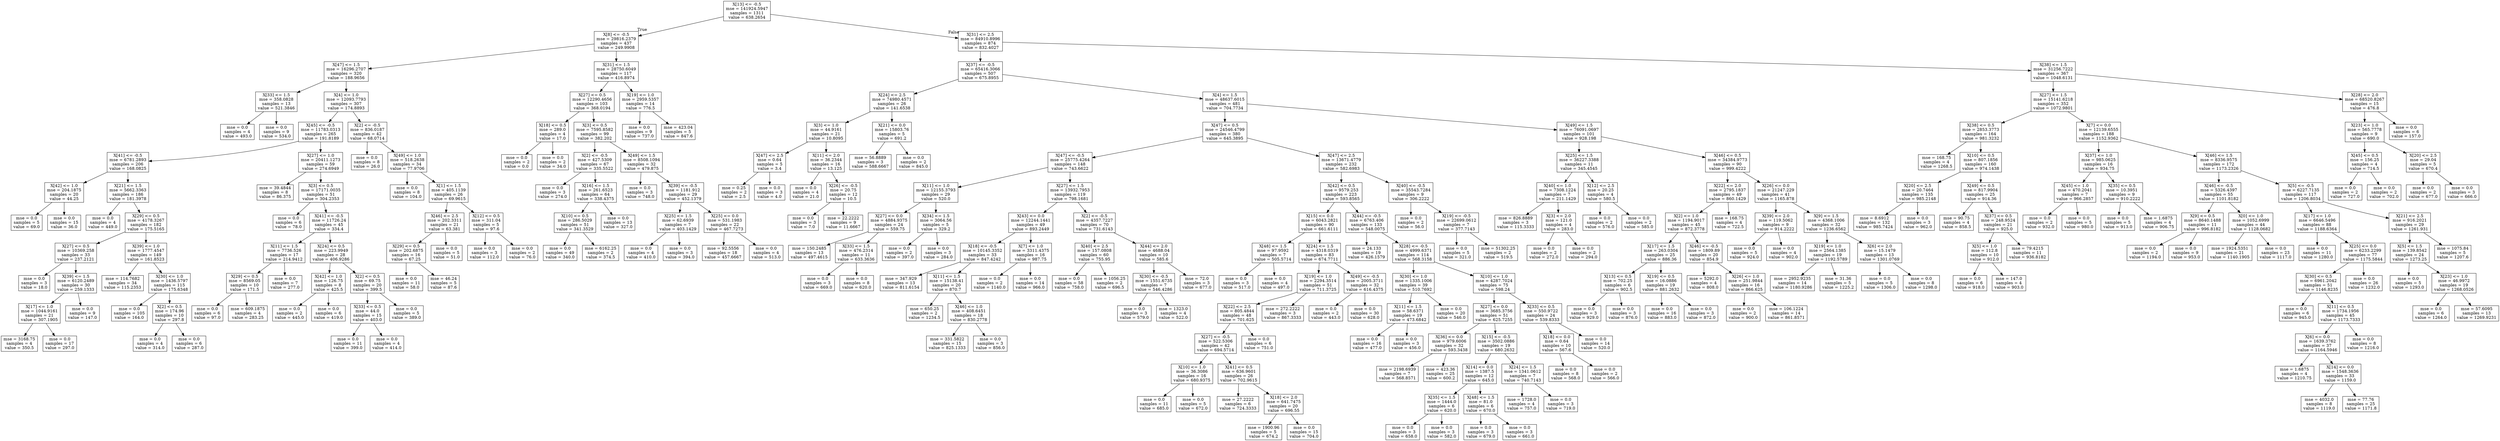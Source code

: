 digraph Tree {
node [shape=box] ;
0 [label="X[13] <= -0.5\nmse = 141924.5947\nsamples = 1311\nvalue = 638.2654"] ;
1 [label="X[8] <= -0.5\nmse = 29816.2379\nsamples = 437\nvalue = 249.9908"] ;
0 -> 1 [labeldistance=2.5, labelangle=45, headlabel="True"] ;
2 [label="X[47] <= 1.5\nmse = 16296.2707\nsamples = 320\nvalue = 188.9656"] ;
1 -> 2 ;
3 [label="X[33] <= 1.5\nmse = 358.0828\nsamples = 13\nvalue = 521.3846"] ;
2 -> 3 ;
4 [label="mse = 0.0\nsamples = 4\nvalue = 493.0"] ;
3 -> 4 ;
5 [label="mse = 0.0\nsamples = 9\nvalue = 534.0"] ;
3 -> 5 ;
6 [label="X[4] <= 1.0\nmse = 12093.7793\nsamples = 307\nvalue = 174.8893"] ;
2 -> 6 ;
7 [label="X[45] <= -0.5\nmse = 11783.0313\nsamples = 265\nvalue = 191.8189"] ;
6 -> 7 ;
8 [label="X[41] <= -0.5\nmse = 6781.2893\nsamples = 206\nvalue = 168.0825"] ;
7 -> 8 ;
9 [label="X[42] <= 1.0\nmse = 204.1875\nsamples = 20\nvalue = 44.25"] ;
8 -> 9 ;
10 [label="mse = 0.0\nsamples = 5\nvalue = 69.0"] ;
9 -> 10 ;
11 [label="mse = 0.0\nsamples = 15\nvalue = 36.0"] ;
9 -> 11 ;
12 [label="X[21] <= 1.5\nmse = 5662.3363\nsamples = 186\nvalue = 181.3978"] ;
8 -> 12 ;
13 [label="mse = 0.0\nsamples = 4\nvalue = 449.0"] ;
12 -> 13 ;
14 [label="X[29] <= 0.5\nmse = 4178.3267\nsamples = 182\nvalue = 175.5165"] ;
12 -> 14 ;
15 [label="X[27] <= 0.5\nmse = 10369.258\nsamples = 33\nvalue = 237.2121"] ;
14 -> 15 ;
16 [label="mse = 0.0\nsamples = 3\nvalue = 18.0"] ;
15 -> 16 ;
17 [label="X[39] <= 1.5\nmse = 6120.2489\nsamples = 30\nvalue = 259.1333"] ;
15 -> 17 ;
18 [label="X[17] <= 1.0\nmse = 1044.9161\nsamples = 21\nvalue = 307.1905"] ;
17 -> 18 ;
19 [label="mse = 3168.75\nsamples = 4\nvalue = 350.5"] ;
18 -> 19 ;
20 [label="mse = 0.0\nsamples = 17\nvalue = 297.0"] ;
18 -> 20 ;
21 [label="mse = 0.0\nsamples = 9\nvalue = 147.0"] ;
17 -> 21 ;
22 [label="X[39] <= 1.0\nmse = 1777.4547\nsamples = 149\nvalue = 161.8523"] ;
14 -> 22 ;
23 [label="mse = 114.7682\nsamples = 34\nvalue = 115.2353"] ;
22 -> 23 ;
24 [label="X[30] <= 1.0\nmse = 1436.5797\nsamples = 115\nvalue = 175.6348"] ;
22 -> 24 ;
25 [label="mse = 0.0\nsamples = 105\nvalue = 164.0"] ;
24 -> 25 ;
26 [label="X[2] <= 0.5\nmse = 174.96\nsamples = 10\nvalue = 297.8"] ;
24 -> 26 ;
27 [label="mse = 0.0\nsamples = 4\nvalue = 314.0"] ;
26 -> 27 ;
28 [label="mse = 0.0\nsamples = 6\nvalue = 287.0"] ;
26 -> 28 ;
29 [label="X[27] <= 1.0\nmse = 20411.1273\nsamples = 59\nvalue = 274.6949"] ;
7 -> 29 ;
30 [label="mse = 39.4844\nsamples = 8\nvalue = 86.375"] ;
29 -> 30 ;
31 [label="X[3] <= 0.5\nmse = 17171.0035\nsamples = 51\nvalue = 304.2353"] ;
29 -> 31 ;
32 [label="mse = 0.0\nsamples = 6\nvalue = 78.0"] ;
31 -> 32 ;
33 [label="X[41] <= -0.5\nmse = 11726.24\nsamples = 45\nvalue = 334.4"] ;
31 -> 33 ;
34 [label="X[11] <= 1.5\nmse = 7736.526\nsamples = 17\nvalue = 214.9412"] ;
33 -> 34 ;
35 [label="X[29] <= 0.5\nmse = 8569.05\nsamples = 10\nvalue = 171.5"] ;
34 -> 35 ;
36 [label="mse = 0.0\nsamples = 6\nvalue = 97.0"] ;
35 -> 36 ;
37 [label="mse = 609.1875\nsamples = 4\nvalue = 283.25"] ;
35 -> 37 ;
38 [label="mse = 0.0\nsamples = 7\nvalue = 277.0"] ;
34 -> 38 ;
39 [label="X[24] <= 0.5\nmse = 223.9949\nsamples = 28\nvalue = 406.9286"] ;
33 -> 39 ;
40 [label="X[42] <= 1.0\nmse = 126.75\nsamples = 8\nvalue = 425.5"] ;
39 -> 40 ;
41 [label="mse = 0.0\nsamples = 2\nvalue = 445.0"] ;
40 -> 41 ;
42 [label="mse = 0.0\nsamples = 6\nvalue = 419.0"] ;
40 -> 42 ;
43 [label="X[2] <= 0.5\nmse = 69.75\nsamples = 20\nvalue = 399.5"] ;
39 -> 43 ;
44 [label="X[33] <= 0.5\nmse = 44.0\nsamples = 15\nvalue = 403.0"] ;
43 -> 44 ;
45 [label="mse = 0.0\nsamples = 11\nvalue = 399.0"] ;
44 -> 45 ;
46 [label="mse = 0.0\nsamples = 4\nvalue = 414.0"] ;
44 -> 46 ;
47 [label="mse = 0.0\nsamples = 5\nvalue = 389.0"] ;
43 -> 47 ;
48 [label="X[2] <= -0.5\nmse = 836.0187\nsamples = 42\nvalue = 68.0714"] ;
6 -> 48 ;
49 [label="mse = 0.0\nsamples = 8\nvalue = 26.0"] ;
48 -> 49 ;
50 [label="X[49] <= 1.0\nmse = 518.2638\nsamples = 34\nvalue = 77.9706"] ;
48 -> 50 ;
51 [label="mse = 0.0\nsamples = 8\nvalue = 104.0"] ;
50 -> 51 ;
52 [label="X[1] <= 1.5\nmse = 405.1139\nsamples = 26\nvalue = 69.9615"] ;
50 -> 52 ;
53 [label="X[46] <= 2.5\nmse = 202.3311\nsamples = 21\nvalue = 63.381"] ;
52 -> 53 ;
54 [label="X[29] <= 0.5\nmse = 202.6875\nsamples = 16\nvalue = 67.25"] ;
53 -> 54 ;
55 [label="mse = 0.0\nsamples = 11\nvalue = 58.0"] ;
54 -> 55 ;
56 [label="mse = 46.24\nsamples = 5\nvalue = 87.6"] ;
54 -> 56 ;
57 [label="mse = 0.0\nsamples = 5\nvalue = 51.0"] ;
53 -> 57 ;
58 [label="X[12] <= 0.5\nmse = 311.04\nsamples = 5\nvalue = 97.6"] ;
52 -> 58 ;
59 [label="mse = 0.0\nsamples = 3\nvalue = 112.0"] ;
58 -> 59 ;
60 [label="mse = 0.0\nsamples = 2\nvalue = 76.0"] ;
58 -> 60 ;
61 [label="X[31] <= 1.5\nmse = 28750.6049\nsamples = 117\nvalue = 416.8974"] ;
1 -> 61 ;
62 [label="X[27] <= 0.5\nmse = 12290.4656\nsamples = 103\nvalue = 368.0194"] ;
61 -> 62 ;
63 [label="X[18] <= 0.5\nmse = 289.0\nsamples = 4\nvalue = 17.0"] ;
62 -> 63 ;
64 [label="mse = 0.0\nsamples = 2\nvalue = 0.0"] ;
63 -> 64 ;
65 [label="mse = 0.0\nsamples = 2\nvalue = 34.0"] ;
63 -> 65 ;
66 [label="X[3] <= 0.5\nmse = 7595.8582\nsamples = 99\nvalue = 382.202"] ;
62 -> 66 ;
67 [label="X[2] <= -0.5\nmse = 427.5309\nsamples = 67\nvalue = 335.5522"] ;
66 -> 67 ;
68 [label="mse = 0.0\nsamples = 3\nvalue = 274.0"] ;
67 -> 68 ;
69 [label="X[16] <= 1.5\nmse = 261.6523\nsamples = 64\nvalue = 338.4375"] ;
67 -> 69 ;
70 [label="X[10] <= 0.5\nmse = 286.5029\nsamples = 51\nvalue = 341.3529"] ;
69 -> 70 ;
71 [label="mse = 0.0\nsamples = 49\nvalue = 340.0"] ;
70 -> 71 ;
72 [label="mse = 6162.25\nsamples = 2\nvalue = 374.5"] ;
70 -> 72 ;
73 [label="mse = 0.0\nsamples = 13\nvalue = 327.0"] ;
69 -> 73 ;
74 [label="X[49] <= 1.5\nmse = 8508.1094\nsamples = 32\nvalue = 479.875"] ;
66 -> 74 ;
75 [label="mse = 0.0\nsamples = 3\nvalue = 748.0"] ;
74 -> 75 ;
76 [label="X[39] <= -0.5\nmse = 1181.912\nsamples = 29\nvalue = 452.1379"] ;
74 -> 76 ;
77 [label="X[25] <= 1.5\nmse = 62.6939\nsamples = 7\nvalue = 403.1429"] ;
76 -> 77 ;
78 [label="mse = 0.0\nsamples = 4\nvalue = 410.0"] ;
77 -> 78 ;
79 [label="mse = 0.0\nsamples = 3\nvalue = 394.0"] ;
77 -> 79 ;
80 [label="X[25] <= 0.0\nmse = 531.1983\nsamples = 22\nvalue = 467.7273"] ;
76 -> 80 ;
81 [label="mse = 92.5556\nsamples = 18\nvalue = 457.6667"] ;
80 -> 81 ;
82 [label="mse = 0.0\nsamples = 4\nvalue = 513.0"] ;
80 -> 82 ;
83 [label="X[19] <= 1.0\nmse = 2959.5357\nsamples = 14\nvalue = 776.5"] ;
61 -> 83 ;
84 [label="mse = 0.0\nsamples = 9\nvalue = 737.0"] ;
83 -> 84 ;
85 [label="mse = 423.04\nsamples = 5\nvalue = 847.6"] ;
83 -> 85 ;
86 [label="X[31] <= 2.5\nmse = 84910.8996\nsamples = 874\nvalue = 832.4027"] ;
0 -> 86 [labeldistance=2.5, labelangle=-45, headlabel="False"] ;
87 [label="X[37] <= -0.5\nmse = 65416.3066\nsamples = 507\nvalue = 675.8955"] ;
86 -> 87 ;
88 [label="X[24] <= 2.5\nmse = 74980.4571\nsamples = 26\nvalue = 141.6538"] ;
87 -> 88 ;
89 [label="X[3] <= 1.0\nmse = 44.9161\nsamples = 21\nvalue = 10.8095"] ;
88 -> 89 ;
90 [label="X[47] <= 2.5\nmse = 0.64\nsamples = 5\nvalue = 3.4"] ;
89 -> 90 ;
91 [label="mse = 0.25\nsamples = 2\nvalue = 2.5"] ;
90 -> 91 ;
92 [label="mse = 0.0\nsamples = 3\nvalue = 4.0"] ;
90 -> 92 ;
93 [label="X[11] <= 2.0\nmse = 36.2344\nsamples = 16\nvalue = 13.125"] ;
89 -> 93 ;
94 [label="mse = 0.0\nsamples = 4\nvalue = 21.0"] ;
93 -> 94 ;
95 [label="X[26] <= -0.5\nmse = 20.75\nsamples = 12\nvalue = 10.5"] ;
93 -> 95 ;
96 [label="mse = 0.0\nsamples = 3\nvalue = 7.0"] ;
95 -> 96 ;
97 [label="mse = 22.2222\nsamples = 9\nvalue = 11.6667"] ;
95 -> 97 ;
98 [label="X[21] <= 0.0\nmse = 15803.76\nsamples = 5\nvalue = 691.2"] ;
88 -> 98 ;
99 [label="mse = 56.8889\nsamples = 3\nvalue = 588.6667"] ;
98 -> 99 ;
100 [label="mse = 0.0\nsamples = 2\nvalue = 845.0"] ;
98 -> 100 ;
101 [label="X[4] <= 1.5\nmse = 48637.6015\nsamples = 481\nvalue = 704.7734"] ;
87 -> 101 ;
102 [label="X[47] <= 0.5\nmse = 24546.4799\nsamples = 380\nvalue = 645.3895"] ;
101 -> 102 ;
103 [label="X[47] <= -0.5\nmse = 25775.4264\nsamples = 148\nvalue = 743.6622"] ;
102 -> 103 ;
104 [label="X[11] <= 1.0\nmse = 12155.3793\nsamples = 29\nvalue = 520.0"] ;
103 -> 104 ;
105 [label="X[27] <= 0.0\nmse = 4884.9375\nsamples = 24\nvalue = 559.75"] ;
104 -> 105 ;
106 [label="mse = 150.2485\nsamples = 13\nvalue = 497.4615"] ;
105 -> 106 ;
107 [label="X[33] <= 1.5\nmse = 476.2314\nsamples = 11\nvalue = 633.3636"] ;
105 -> 107 ;
108 [label="mse = 0.0\nsamples = 3\nvalue = 669.0"] ;
107 -> 108 ;
109 [label="mse = 0.0\nsamples = 8\nvalue = 620.0"] ;
107 -> 109 ;
110 [label="X[34] <= 1.5\nmse = 3064.56\nsamples = 5\nvalue = 329.2"] ;
104 -> 110 ;
111 [label="mse = 0.0\nsamples = 2\nvalue = 397.0"] ;
110 -> 111 ;
112 [label="mse = 0.0\nsamples = 3\nvalue = 284.0"] ;
110 -> 112 ;
113 [label="X[27] <= 1.5\nmse = 13932.7953\nsamples = 119\nvalue = 798.1681"] ;
103 -> 113 ;
114 [label="X[43] <= 0.0\nmse = 12244.1441\nsamples = 49\nvalue = 893.2449"] ;
113 -> 114 ;
115 [label="X[18] <= -0.5\nmse = 10145.3352\nsamples = 33\nvalue = 847.4242"] ;
114 -> 115 ;
116 [label="mse = 347.929\nsamples = 13\nvalue = 811.6154"] ;
115 -> 116 ;
117 [label="X[11] <= 1.5\nmse = 15138.41\nsamples = 20\nvalue = 870.7"] ;
115 -> 117 ;
118 [label="mse = 650.25\nsamples = 2\nvalue = 1234.5"] ;
117 -> 118 ;
119 [label="X[46] <= 1.0\nmse = 408.6451\nsamples = 18\nvalue = 830.2778"] ;
117 -> 119 ;
120 [label="mse = 331.5822\nsamples = 15\nvalue = 825.1333"] ;
119 -> 120 ;
121 [label="mse = 0.0\nsamples = 3\nvalue = 856.0"] ;
119 -> 121 ;
122 [label="X[7] <= 1.0\nmse = 3311.4375\nsamples = 16\nvalue = 987.75"] ;
114 -> 122 ;
123 [label="mse = 0.0\nsamples = 2\nvalue = 1140.0"] ;
122 -> 123 ;
124 [label="mse = 0.0\nsamples = 14\nvalue = 966.0"] ;
122 -> 124 ;
125 [label="X[2] <= -0.5\nmse = 4357.7227\nsamples = 70\nvalue = 731.6143"] ;
113 -> 125 ;
126 [label="X[40] <= 2.5\nmse = 157.0808\nsamples = 60\nvalue = 755.95"] ;
125 -> 126 ;
127 [label="mse = 0.0\nsamples = 58\nvalue = 758.0"] ;
126 -> 127 ;
128 [label="mse = 1056.25\nsamples = 2\nvalue = 696.5"] ;
126 -> 128 ;
129 [label="X[44] <= 2.0\nmse = 4688.04\nsamples = 10\nvalue = 585.6"] ;
125 -> 129 ;
130 [label="X[30] <= -0.5\nmse = 1551.6735\nsamples = 7\nvalue = 546.4286"] ;
129 -> 130 ;
131 [label="mse = 0.0\nsamples = 3\nvalue = 579.0"] ;
130 -> 131 ;
132 [label="mse = 1323.0\nsamples = 4\nvalue = 522.0"] ;
130 -> 132 ;
133 [label="mse = 72.0\nsamples = 3\nvalue = 677.0"] ;
129 -> 133 ;
134 [label="X[47] <= 2.5\nmse = 13671.4779\nsamples = 232\nvalue = 582.6983"] ;
102 -> 134 ;
135 [label="X[42] <= 0.5\nmse = 9579.253\nsamples = 223\nvalue = 593.8565"] ;
134 -> 135 ;
136 [label="X[15] <= 0.0\nmse = 6043.2821\nsamples = 90\nvalue = 661.6111"] ;
135 -> 136 ;
137 [label="X[48] <= 1.5\nmse = 97.9592\nsamples = 7\nvalue = 505.5714"] ;
136 -> 137 ;
138 [label="mse = 0.0\nsamples = 3\nvalue = 517.0"] ;
137 -> 138 ;
139 [label="mse = 0.0\nsamples = 4\nvalue = 497.0"] ;
137 -> 139 ;
140 [label="X[24] <= 1.5\nmse = 4318.0319\nsamples = 83\nvalue = 674.7711"] ;
136 -> 140 ;
141 [label="X[19] <= 1.0\nmse = 2294.3514\nsamples = 51\nvalue = 711.3725"] ;
140 -> 141 ;
142 [label="X[22] <= 2.5\nmse = 805.4844\nsamples = 48\nvalue = 701.625"] ;
141 -> 142 ;
143 [label="X[27] <= -0.5\nmse = 522.5306\nsamples = 42\nvalue = 694.5714"] ;
142 -> 143 ;
144 [label="X[10] <= 1.0\nmse = 36.3086\nsamples = 16\nvalue = 680.9375"] ;
143 -> 144 ;
145 [label="mse = 0.0\nsamples = 11\nvalue = 685.0"] ;
144 -> 145 ;
146 [label="mse = 0.0\nsamples = 5\nvalue = 672.0"] ;
144 -> 146 ;
147 [label="X[41] <= 0.5\nmse = 636.9601\nsamples = 26\nvalue = 702.9615"] ;
143 -> 147 ;
148 [label="mse = 27.2222\nsamples = 6\nvalue = 724.3333"] ;
147 -> 148 ;
149 [label="X[18] <= 2.0\nmse = 641.7475\nsamples = 20\nvalue = 696.55"] ;
147 -> 149 ;
150 [label="mse = 1900.96\nsamples = 5\nvalue = 674.2"] ;
149 -> 150 ;
151 [label="mse = 0.0\nsamples = 15\nvalue = 704.0"] ;
149 -> 151 ;
152 [label="mse = 0.0\nsamples = 6\nvalue = 751.0"] ;
142 -> 152 ;
153 [label="mse = 272.2222\nsamples = 3\nvalue = 867.3333"] ;
141 -> 153 ;
154 [label="X[49] <= -0.5\nmse = 2005.3711\nsamples = 32\nvalue = 616.4375"] ;
140 -> 154 ;
155 [label="mse = 0.0\nsamples = 2\nvalue = 443.0"] ;
154 -> 155 ;
156 [label="mse = 0.0\nsamples = 30\nvalue = 628.0"] ;
154 -> 156 ;
157 [label="X[44] <= -0.5\nmse = 6763.406\nsamples = 133\nvalue = 548.0075"] ;
135 -> 157 ;
158 [label="mse = 24.133\nsamples = 19\nvalue = 426.1579"] ;
157 -> 158 ;
159 [label="X[28] <= -0.5\nmse = 4999.6371\nsamples = 114\nvalue = 568.3158"] ;
157 -> 159 ;
160 [label="X[30] <= 1.0\nmse = 1335.1006\nsamples = 39\nvalue = 510.7692"] ;
159 -> 160 ;
161 [label="X[11] <= 1.5\nmse = 58.6371\nsamples = 19\nvalue = 473.6842"] ;
160 -> 161 ;
162 [label="mse = 0.0\nsamples = 16\nvalue = 477.0"] ;
161 -> 162 ;
163 [label="mse = 0.0\nsamples = 3\nvalue = 456.0"] ;
161 -> 163 ;
164 [label="mse = 0.0\nsamples = 20\nvalue = 546.0"] ;
160 -> 164 ;
165 [label="X[10] <= 1.0\nmse = 4287.7024\nsamples = 75\nvalue = 598.24"] ;
159 -> 165 ;
166 [label="X[27] <= 0.0\nmse = 3685.3756\nsamples = 51\nvalue = 625.7255"] ;
165 -> 166 ;
167 [label="X[36] <= 0.0\nmse = 979.6006\nsamples = 32\nvalue = 593.3438"] ;
166 -> 167 ;
168 [label="mse = 2198.6939\nsamples = 7\nvalue = 568.8571"] ;
167 -> 168 ;
169 [label="mse = 423.36\nsamples = 25\nvalue = 600.2"] ;
167 -> 169 ;
170 [label="X[15] <= -0.5\nmse = 3502.0886\nsamples = 19\nvalue = 680.2632"] ;
166 -> 170 ;
171 [label="X[14] <= 0.0\nmse = 1387.5\nsamples = 12\nvalue = 645.0"] ;
170 -> 171 ;
172 [label="X[35] <= 1.5\nmse = 1444.0\nsamples = 6\nvalue = 620.0"] ;
171 -> 172 ;
173 [label="mse = 0.0\nsamples = 3\nvalue = 658.0"] ;
172 -> 173 ;
174 [label="mse = 0.0\nsamples = 3\nvalue = 582.0"] ;
172 -> 174 ;
175 [label="X[48] <= 1.5\nmse = 81.0\nsamples = 6\nvalue = 670.0"] ;
171 -> 175 ;
176 [label="mse = 0.0\nsamples = 3\nvalue = 679.0"] ;
175 -> 176 ;
177 [label="mse = 0.0\nsamples = 3\nvalue = 661.0"] ;
175 -> 177 ;
178 [label="X[24] <= 1.5\nmse = 1341.0612\nsamples = 7\nvalue = 740.7143"] ;
170 -> 178 ;
179 [label="mse = 1728.0\nsamples = 4\nvalue = 757.0"] ;
178 -> 179 ;
180 [label="mse = 0.0\nsamples = 3\nvalue = 719.0"] ;
178 -> 180 ;
181 [label="X[33] <= 0.5\nmse = 550.9722\nsamples = 24\nvalue = 539.8333"] ;
165 -> 181 ;
182 [label="X[18] <= 0.0\nmse = 0.64\nsamples = 10\nvalue = 567.6"] ;
181 -> 182 ;
183 [label="mse = 0.0\nsamples = 8\nvalue = 568.0"] ;
182 -> 183 ;
184 [label="mse = 0.0\nsamples = 2\nvalue = 566.0"] ;
182 -> 184 ;
185 [label="mse = 0.0\nsamples = 14\nvalue = 520.0"] ;
181 -> 185 ;
186 [label="X[40] <= -0.5\nmse = 35543.7284\nsamples = 9\nvalue = 306.2222"] ;
134 -> 186 ;
187 [label="mse = 0.0\nsamples = 2\nvalue = 56.0"] ;
186 -> 187 ;
188 [label="X[19] <= -0.5\nmse = 22699.0612\nsamples = 7\nvalue = 377.7143"] ;
186 -> 188 ;
189 [label="mse = 0.0\nsamples = 5\nvalue = 321.0"] ;
188 -> 189 ;
190 [label="mse = 51302.25\nsamples = 2\nvalue = 519.5"] ;
188 -> 190 ;
191 [label="X[49] <= 1.5\nmse = 76091.0697\nsamples = 101\nvalue = 928.198"] ;
101 -> 191 ;
192 [label="X[25] <= 1.5\nmse = 36227.3388\nsamples = 11\nvalue = 345.4545"] ;
191 -> 192 ;
193 [label="X[40] <= 1.0\nmse = 7308.1224\nsamples = 7\nvalue = 211.1429"] ;
192 -> 193 ;
194 [label="mse = 826.8889\nsamples = 3\nvalue = 115.3333"] ;
193 -> 194 ;
195 [label="X[3] <= 2.0\nmse = 121.0\nsamples = 4\nvalue = 283.0"] ;
193 -> 195 ;
196 [label="mse = 0.0\nsamples = 2\nvalue = 272.0"] ;
195 -> 196 ;
197 [label="mse = 0.0\nsamples = 2\nvalue = 294.0"] ;
195 -> 197 ;
198 [label="X[12] <= 2.5\nmse = 20.25\nsamples = 4\nvalue = 580.5"] ;
192 -> 198 ;
199 [label="mse = 0.0\nsamples = 2\nvalue = 576.0"] ;
198 -> 199 ;
200 [label="mse = 0.0\nsamples = 2\nvalue = 585.0"] ;
198 -> 200 ;
201 [label="X[46] <= 0.5\nmse = 34384.9773\nsamples = 90\nvalue = 999.4222"] ;
191 -> 201 ;
202 [label="X[22] <= 2.0\nmse = 2795.1837\nsamples = 49\nvalue = 860.1429"] ;
201 -> 202 ;
203 [label="X[2] <= 1.0\nmse = 1194.9017\nsamples = 45\nvalue = 872.3778"] ;
202 -> 203 ;
204 [label="X[17] <= 1.5\nmse = 263.0304\nsamples = 25\nvalue = 886.36"] ;
203 -> 204 ;
205 [label="X[13] <= 0.5\nmse = 702.25\nsamples = 6\nvalue = 902.5"] ;
204 -> 205 ;
206 [label="mse = 0.0\nsamples = 3\nvalue = 929.0"] ;
205 -> 206 ;
207 [label="mse = 0.0\nsamples = 3\nvalue = 876.0"] ;
205 -> 207 ;
208 [label="X[19] <= 0.5\nmse = 16.0886\nsamples = 19\nvalue = 881.2632"] ;
204 -> 208 ;
209 [label="mse = 0.0\nsamples = 16\nvalue = 883.0"] ;
208 -> 209 ;
210 [label="mse = 0.0\nsamples = 3\nvalue = 872.0"] ;
208 -> 210 ;
211 [label="X[46] <= -0.5\nmse = 1809.89\nsamples = 20\nvalue = 854.9"] ;
203 -> 211 ;
212 [label="mse = 5292.0\nsamples = 4\nvalue = 808.0"] ;
211 -> 212 ;
213 [label="X[26] <= 1.0\nmse = 251.9844\nsamples = 16\nvalue = 866.625"] ;
211 -> 213 ;
214 [label="mse = 0.0\nsamples = 2\nvalue = 900.0"] ;
213 -> 214 ;
215 [label="mse = 106.1224\nsamples = 14\nvalue = 861.8571"] ;
213 -> 215 ;
216 [label="mse = 168.75\nsamples = 4\nvalue = 722.5"] ;
202 -> 216 ;
217 [label="X[26] <= 0.0\nmse = 21247.229\nsamples = 41\nvalue = 1165.878"] ;
201 -> 217 ;
218 [label="X[39] <= 2.0\nmse = 119.5062\nsamples = 9\nvalue = 914.2222"] ;
217 -> 218 ;
219 [label="mse = 0.0\nsamples = 5\nvalue = 924.0"] ;
218 -> 219 ;
220 [label="mse = 0.0\nsamples = 4\nvalue = 902.0"] ;
218 -> 220 ;
221 [label="X[9] <= 1.5\nmse = 4368.1006\nsamples = 32\nvalue = 1236.6562"] ;
217 -> 221 ;
222 [label="X[19] <= 1.0\nmse = 2564.1385\nsamples = 19\nvalue = 1192.5789"] ;
221 -> 222 ;
223 [label="mse = 2952.9235\nsamples = 14\nvalue = 1180.9286"] ;
222 -> 223 ;
224 [label="mse = 31.36\nsamples = 5\nvalue = 1225.2"] ;
222 -> 224 ;
225 [label="X[6] <= 2.0\nmse = 15.1479\nsamples = 13\nvalue = 1301.0769"] ;
221 -> 225 ;
226 [label="mse = 0.0\nsamples = 5\nvalue = 1306.0"] ;
225 -> 226 ;
227 [label="mse = 0.0\nsamples = 8\nvalue = 1298.0"] ;
225 -> 227 ;
228 [label="X[38] <= 1.5\nmse = 31256.7222\nsamples = 367\nvalue = 1048.6131"] ;
86 -> 228 ;
229 [label="X[27] <= 1.5\nmse = 15141.6218\nsamples = 352\nvalue = 1072.9801"] ;
228 -> 229 ;
230 [label="X[38] <= 0.5\nmse = 2853.3773\nsamples = 164\nvalue = 981.3232"] ;
229 -> 230 ;
231 [label="mse = 168.75\nsamples = 4\nvalue = 1268.5"] ;
230 -> 231 ;
232 [label="X[10] <= 0.5\nmse = 807.1856\nsamples = 160\nvalue = 974.1438"] ;
230 -> 232 ;
233 [label="X[20] <= 2.5\nmse = 20.7464\nsamples = 135\nvalue = 985.2148"] ;
232 -> 233 ;
234 [label="mse = 8.6912\nsamples = 132\nvalue = 985.7424"] ;
233 -> 234 ;
235 [label="mse = 0.0\nsamples = 3\nvalue = 962.0"] ;
233 -> 235 ;
236 [label="X[49] <= 0.5\nmse = 817.9904\nsamples = 25\nvalue = 914.36"] ;
232 -> 236 ;
237 [label="mse = 90.75\nsamples = 4\nvalue = 858.5"] ;
236 -> 237 ;
238 [label="X[37] <= 0.5\nmse = 248.9524\nsamples = 21\nvalue = 925.0"] ;
236 -> 238 ;
239 [label="X[5] <= 1.0\nmse = 112.8\nsamples = 10\nvalue = 912.0"] ;
238 -> 239 ;
240 [label="mse = 0.0\nsamples = 6\nvalue = 918.0"] ;
239 -> 240 ;
241 [label="mse = 147.0\nsamples = 4\nvalue = 903.0"] ;
239 -> 241 ;
242 [label="mse = 79.4215\nsamples = 11\nvalue = 936.8182"] ;
238 -> 242 ;
243 [label="X[7] <= 0.0\nmse = 12139.6555\nsamples = 188\nvalue = 1152.9362"] ;
229 -> 243 ;
244 [label="X[37] <= 1.0\nmse = 985.0625\nsamples = 16\nvalue = 934.75"] ;
243 -> 244 ;
245 [label="X[45] <= 1.0\nmse = 470.2041\nsamples = 7\nvalue = 966.2857"] ;
244 -> 245 ;
246 [label="mse = 0.0\nsamples = 2\nvalue = 932.0"] ;
245 -> 246 ;
247 [label="mse = 0.0\nsamples = 5\nvalue = 980.0"] ;
245 -> 247 ;
248 [label="X[35] <= 0.5\nmse = 10.3951\nsamples = 9\nvalue = 910.2222"] ;
244 -> 248 ;
249 [label="mse = 0.0\nsamples = 5\nvalue = 913.0"] ;
248 -> 249 ;
250 [label="mse = 1.6875\nsamples = 4\nvalue = 906.75"] ;
248 -> 250 ;
251 [label="X[46] <= 1.5\nmse = 8336.9575\nsamples = 172\nvalue = 1173.2326"] ;
243 -> 251 ;
252 [label="X[46] <= -0.5\nmse = 5326.4397\nsamples = 55\nvalue = 1101.8182"] ;
251 -> 252 ;
253 [label="X[9] <= 0.5\nmse = 8640.1488\nsamples = 11\nvalue = 996.8182"] ;
252 -> 253 ;
254 [label="mse = 0.0\nsamples = 2\nvalue = 1194.0"] ;
253 -> 254 ;
255 [label="mse = 0.0\nsamples = 9\nvalue = 953.0"] ;
253 -> 255 ;
256 [label="X[0] <= 1.0\nmse = 1052.6999\nsamples = 44\nvalue = 1128.0682"] ;
252 -> 256 ;
257 [label="mse = 1924.5351\nsamples = 21\nvalue = 1140.1905"] ;
256 -> 257 ;
258 [label="mse = 0.0\nsamples = 23\nvalue = 1117.0"] ;
256 -> 258 ;
259 [label="X[5] <= -0.5\nmse = 6227.7135\nsamples = 117\nvalue = 1206.8034"] ;
251 -> 259 ;
260 [label="X[17] <= 1.0\nmse = 6646.5496\nsamples = 88\nvalue = 1188.6364"] ;
259 -> 260 ;
261 [label="mse = 0.0\nsamples = 11\nvalue = 1280.0"] ;
260 -> 261 ;
262 [label="X[25] <= 0.0\nmse = 6233.2299\nsamples = 77\nvalue = 1175.5844"] ;
260 -> 262 ;
263 [label="X[30] <= 0.5\nmse = 6961.2042\nsamples = 51\nvalue = 1146.8235"] ;
262 -> 263 ;
264 [label="mse = 0.0\nsamples = 6\nvalue = 945.0"] ;
263 -> 264 ;
265 [label="X[11] <= 0.5\nmse = 1734.1956\nsamples = 45\nvalue = 1173.7333"] ;
263 -> 265 ;
266 [label="X[6] <= 0.0\nmse = 1639.3762\nsamples = 37\nvalue = 1164.5946"] ;
265 -> 266 ;
267 [label="mse = 1.6875\nsamples = 4\nvalue = 1210.75"] ;
266 -> 267 ;
268 [label="X[14] <= 0.0\nmse = 1548.3636\nsamples = 33\nvalue = 1159.0"] ;
266 -> 268 ;
269 [label="mse = 4032.0\nsamples = 8\nvalue = 1119.0"] ;
268 -> 269 ;
270 [label="mse = 77.76\nsamples = 25\nvalue = 1171.8"] ;
268 -> 270 ;
271 [label="mse = 0.0\nsamples = 8\nvalue = 1216.0"] ;
265 -> 271 ;
272 [label="mse = 0.0\nsamples = 26\nvalue = 1232.0"] ;
262 -> 272 ;
273 [label="X[21] <= 2.5\nmse = 916.2021\nsamples = 29\nvalue = 1261.931"] ;
259 -> 273 ;
274 [label="X[5] <= 1.5\nmse = 139.8542\nsamples = 24\nvalue = 1273.25"] ;
273 -> 274 ;
275 [label="mse = 0.0\nsamples = 5\nvalue = 1293.0"] ;
274 -> 275 ;
276 [label="X[23] <= 1.0\nmse = 46.9972\nsamples = 19\nvalue = 1268.0526"] ;
274 -> 276 ;
277 [label="mse = 0.0\nsamples = 6\nvalue = 1264.0"] ;
276 -> 277 ;
278 [label="mse = 57.6095\nsamples = 13\nvalue = 1269.9231"] ;
276 -> 278 ;
279 [label="mse = 1075.84\nsamples = 5\nvalue = 1207.6"] ;
273 -> 279 ;
280 [label="X[28] <= 2.0\nmse = 68520.8267\nsamples = 15\nvalue = 476.8"] ;
228 -> 280 ;
281 [label="X[23] <= 1.0\nmse = 565.7778\nsamples = 9\nvalue = 690.0"] ;
280 -> 281 ;
282 [label="X[45] <= 0.5\nmse = 156.25\nsamples = 4\nvalue = 714.5"] ;
281 -> 282 ;
283 [label="mse = 0.0\nsamples = 2\nvalue = 727.0"] ;
282 -> 283 ;
284 [label="mse = 0.0\nsamples = 2\nvalue = 702.0"] ;
282 -> 284 ;
285 [label="X[20] <= 2.5\nmse = 29.04\nsamples = 5\nvalue = 670.4"] ;
281 -> 285 ;
286 [label="mse = 0.0\nsamples = 2\nvalue = 677.0"] ;
285 -> 286 ;
287 [label="mse = 0.0\nsamples = 3\nvalue = 666.0"] ;
285 -> 287 ;
288 [label="mse = 0.0\nsamples = 6\nvalue = 157.0"] ;
280 -> 288 ;
}